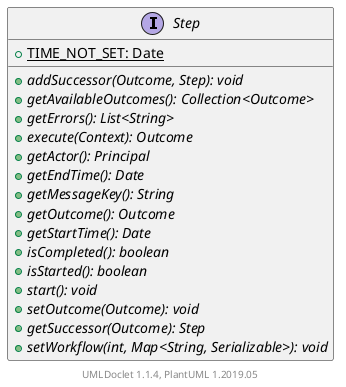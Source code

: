 @startuml

    interface Step [[Step.html]] {
        {static} +TIME_NOT_SET: Date
        {abstract} +addSuccessor(Outcome, Step): void
        {abstract} +getAvailableOutcomes(): Collection<Outcome>
        {abstract} +getErrors(): List<String>
        {abstract} +execute(Context): Outcome
        {abstract} +getActor(): Principal
        {abstract} +getEndTime(): Date
        {abstract} +getMessageKey(): String
        {abstract} +getOutcome(): Outcome
        {abstract} +getStartTime(): Date
        {abstract} +isCompleted(): boolean
        {abstract} +isStarted(): boolean
        {abstract} +start(): void
        {abstract} +setOutcome(Outcome): void
        {abstract} +getSuccessor(Outcome): Step
        {abstract} +setWorkflow(int, Map<String, Serializable>): void
    }


    center footer UMLDoclet 1.1.4, PlantUML 1.2019.05
@enduml
